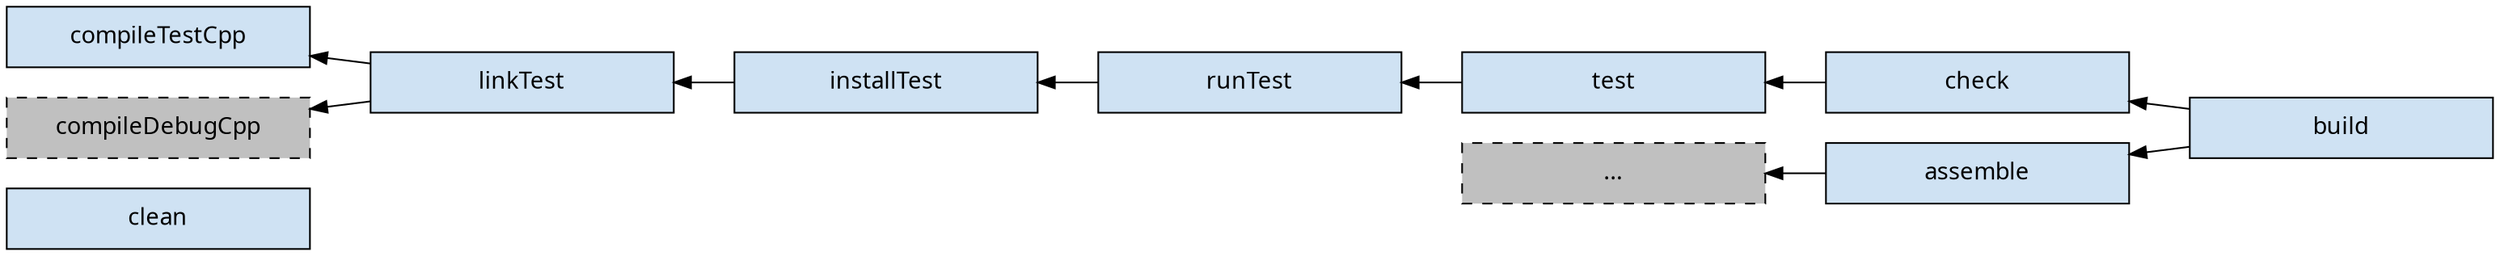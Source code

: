 // Copyright 2018 the original author or authors.
//
// Licensed under the Apache License, Version 2.0 (the "License");
// you may not use this file except in compliance with the License.
// You may obtain a copy of the License at
//
//      http://www.apache.org/licenses/LICENSE-2.0
//
// Unless required by applicable law or agreed to in writing, software
// distributed under the License is distributed on an "AS IS" BASIS,
// WITHOUT WARRANTIES OR CONDITIONS OF ANY KIND, either express or implied.
// See the License for the specific language governing permissions and
// limitations under the License.

// dot -Tpng subprojects/docs/src/docs/userguide/img/cpp-unit-test-task-graph.dot > subprojects/docs/src/docs/userguide/img/cpp-unit-test-task-graph.png
digraph cppUnitTestTaskGraph {
  graph [ dpi = 100, fontname="Sans"];
  node [fontname = "Sans"];
  edge [fontname = "Sans"];
  node [shape=rectangle, fixedsize=true, width=2.5, height=0.5];
  node [style=filled, fillcolor="#cfe2f3"]
  rankdir=LR

  compileTestCpp -> linkTest -> installTest -> runTest -> test -> check -> build [dir=back]
  compileDebugCpp -> linkTest [dir=back]
  assemble -> build [dir=back]
  tripleDots -> assemble [dir=back]
  clean

  compileDebugCpp [style="dashed,filled", fillcolor=grey]
  tripleDots [style="dashed,filled", fillcolor=grey, label="..."]

  // Ensure ordering
  compileTestCpp -> compileDebugCpp -> clean [style=invis]
  {rank=same compileDebugCpp compileTestCpp clean}
}